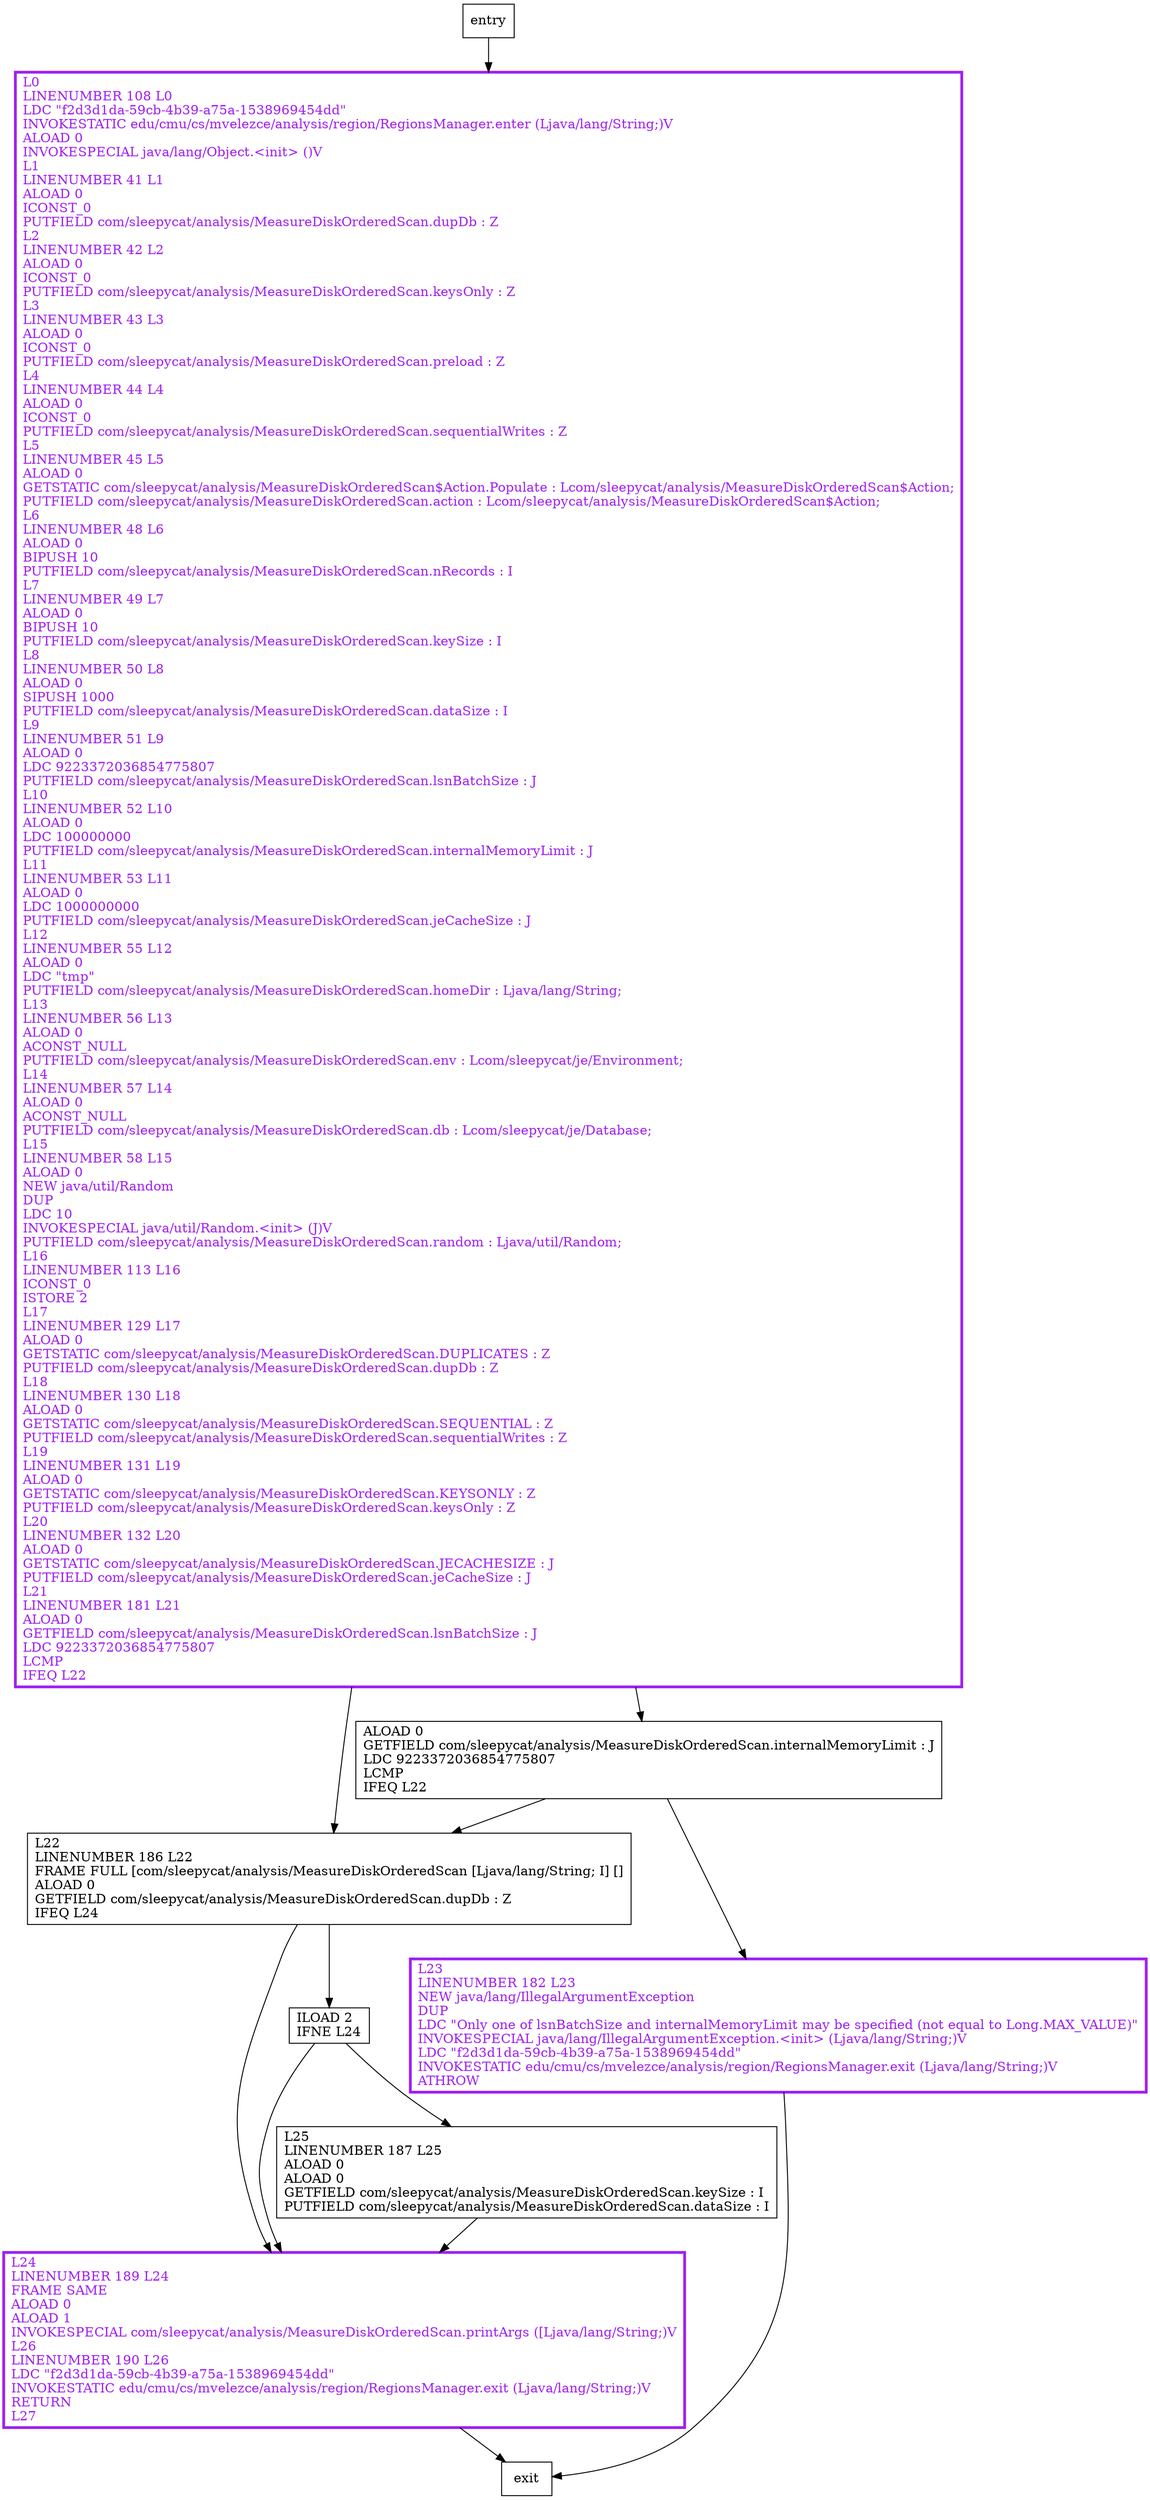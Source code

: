 digraph <init> {
node [shape=record];
901928308 [label="ALOAD 0\lGETFIELD com/sleepycat/analysis/MeasureDiskOrderedScan.internalMemoryLimit : J\lLDC 9223372036854775807\lLCMP\lIFEQ L22\l"];
132670488 [label="L22\lLINENUMBER 186 L22\lFRAME FULL [com/sleepycat/analysis/MeasureDiskOrderedScan [Ljava/lang/String; I] []\lALOAD 0\lGETFIELD com/sleepycat/analysis/MeasureDiskOrderedScan.dupDb : Z\lIFEQ L24\l"];
727471307 [label="L23\lLINENUMBER 182 L23\lNEW java/lang/IllegalArgumentException\lDUP\lLDC \"Only one of lsnBatchSize and internalMemoryLimit may be specified (not equal to Long.MAX_VALUE)\"\lINVOKESPECIAL java/lang/IllegalArgumentException.\<init\> (Ljava/lang/String;)V\lLDC \"f2d3d1da-59cb-4b39-a75a-1538969454dd\"\lINVOKESTATIC edu/cmu/cs/mvelezce/analysis/region/RegionsManager.exit (Ljava/lang/String;)V\lATHROW\l"];
1711758284 [label="L24\lLINENUMBER 189 L24\lFRAME SAME\lALOAD 0\lALOAD 1\lINVOKESPECIAL com/sleepycat/analysis/MeasureDiskOrderedScan.printArgs ([Ljava/lang/String;)V\lL26\lLINENUMBER 190 L26\lLDC \"f2d3d1da-59cb-4b39-a75a-1538969454dd\"\lINVOKESTATIC edu/cmu/cs/mvelezce/analysis/region/RegionsManager.exit (Ljava/lang/String;)V\lRETURN\lL27\l"];
579546032 [label="ILOAD 2\lIFNE L24\l"];
88449888 [label="L25\lLINENUMBER 187 L25\lALOAD 0\lALOAD 0\lGETFIELD com/sleepycat/analysis/MeasureDiskOrderedScan.keySize : I\lPUTFIELD com/sleepycat/analysis/MeasureDiskOrderedScan.dataSize : I\l"];
1165040880 [label="L0\lLINENUMBER 108 L0\lLDC \"f2d3d1da-59cb-4b39-a75a-1538969454dd\"\lINVOKESTATIC edu/cmu/cs/mvelezce/analysis/region/RegionsManager.enter (Ljava/lang/String;)V\lALOAD 0\lINVOKESPECIAL java/lang/Object.\<init\> ()V\lL1\lLINENUMBER 41 L1\lALOAD 0\lICONST_0\lPUTFIELD com/sleepycat/analysis/MeasureDiskOrderedScan.dupDb : Z\lL2\lLINENUMBER 42 L2\lALOAD 0\lICONST_0\lPUTFIELD com/sleepycat/analysis/MeasureDiskOrderedScan.keysOnly : Z\lL3\lLINENUMBER 43 L3\lALOAD 0\lICONST_0\lPUTFIELD com/sleepycat/analysis/MeasureDiskOrderedScan.preload : Z\lL4\lLINENUMBER 44 L4\lALOAD 0\lICONST_0\lPUTFIELD com/sleepycat/analysis/MeasureDiskOrderedScan.sequentialWrites : Z\lL5\lLINENUMBER 45 L5\lALOAD 0\lGETSTATIC com/sleepycat/analysis/MeasureDiskOrderedScan$Action.Populate : Lcom/sleepycat/analysis/MeasureDiskOrderedScan$Action;\lPUTFIELD com/sleepycat/analysis/MeasureDiskOrderedScan.action : Lcom/sleepycat/analysis/MeasureDiskOrderedScan$Action;\lL6\lLINENUMBER 48 L6\lALOAD 0\lBIPUSH 10\lPUTFIELD com/sleepycat/analysis/MeasureDiskOrderedScan.nRecords : I\lL7\lLINENUMBER 49 L7\lALOAD 0\lBIPUSH 10\lPUTFIELD com/sleepycat/analysis/MeasureDiskOrderedScan.keySize : I\lL8\lLINENUMBER 50 L8\lALOAD 0\lSIPUSH 1000\lPUTFIELD com/sleepycat/analysis/MeasureDiskOrderedScan.dataSize : I\lL9\lLINENUMBER 51 L9\lALOAD 0\lLDC 9223372036854775807\lPUTFIELD com/sleepycat/analysis/MeasureDiskOrderedScan.lsnBatchSize : J\lL10\lLINENUMBER 52 L10\lALOAD 0\lLDC 100000000\lPUTFIELD com/sleepycat/analysis/MeasureDiskOrderedScan.internalMemoryLimit : J\lL11\lLINENUMBER 53 L11\lALOAD 0\lLDC 1000000000\lPUTFIELD com/sleepycat/analysis/MeasureDiskOrderedScan.jeCacheSize : J\lL12\lLINENUMBER 55 L12\lALOAD 0\lLDC \"tmp\"\lPUTFIELD com/sleepycat/analysis/MeasureDiskOrderedScan.homeDir : Ljava/lang/String;\lL13\lLINENUMBER 56 L13\lALOAD 0\lACONST_NULL\lPUTFIELD com/sleepycat/analysis/MeasureDiskOrderedScan.env : Lcom/sleepycat/je/Environment;\lL14\lLINENUMBER 57 L14\lALOAD 0\lACONST_NULL\lPUTFIELD com/sleepycat/analysis/MeasureDiskOrderedScan.db : Lcom/sleepycat/je/Database;\lL15\lLINENUMBER 58 L15\lALOAD 0\lNEW java/util/Random\lDUP\lLDC 10\lINVOKESPECIAL java/util/Random.\<init\> (J)V\lPUTFIELD com/sleepycat/analysis/MeasureDiskOrderedScan.random : Ljava/util/Random;\lL16\lLINENUMBER 113 L16\lICONST_0\lISTORE 2\lL17\lLINENUMBER 129 L17\lALOAD 0\lGETSTATIC com/sleepycat/analysis/MeasureDiskOrderedScan.DUPLICATES : Z\lPUTFIELD com/sleepycat/analysis/MeasureDiskOrderedScan.dupDb : Z\lL18\lLINENUMBER 130 L18\lALOAD 0\lGETSTATIC com/sleepycat/analysis/MeasureDiskOrderedScan.SEQUENTIAL : Z\lPUTFIELD com/sleepycat/analysis/MeasureDiskOrderedScan.sequentialWrites : Z\lL19\lLINENUMBER 131 L19\lALOAD 0\lGETSTATIC com/sleepycat/analysis/MeasureDiskOrderedScan.KEYSONLY : Z\lPUTFIELD com/sleepycat/analysis/MeasureDiskOrderedScan.keysOnly : Z\lL20\lLINENUMBER 132 L20\lALOAD 0\lGETSTATIC com/sleepycat/analysis/MeasureDiskOrderedScan.JECACHESIZE : J\lPUTFIELD com/sleepycat/analysis/MeasureDiskOrderedScan.jeCacheSize : J\lL21\lLINENUMBER 181 L21\lALOAD 0\lGETFIELD com/sleepycat/analysis/MeasureDiskOrderedScan.lsnBatchSize : J\lLDC 9223372036854775807\lLCMP\lIFEQ L22\l"];
entry;
exit;
entry -> 1165040880;
901928308 -> 132670488;
901928308 -> 727471307;
132670488 -> 1711758284;
132670488 -> 579546032;
727471307 -> exit;
1711758284 -> exit;
579546032 -> 1711758284;
579546032 -> 88449888;
88449888 -> 1711758284;
1165040880 -> 901928308;
1165040880 -> 132670488;
727471307[fontcolor="purple", penwidth=3, color="purple"];
1711758284[fontcolor="purple", penwidth=3, color="purple"];
1165040880[fontcolor="purple", penwidth=3, color="purple"];
}
